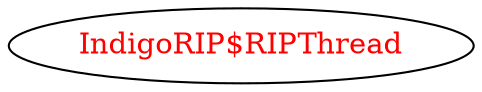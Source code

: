 digraph dependencyGraph {
 concentrate=true;
 ranksep="2.0";
 rankdir="LR"; 
 splines="ortho";
"IndigoRIP$RIPThread" [fontcolor="red"];
}